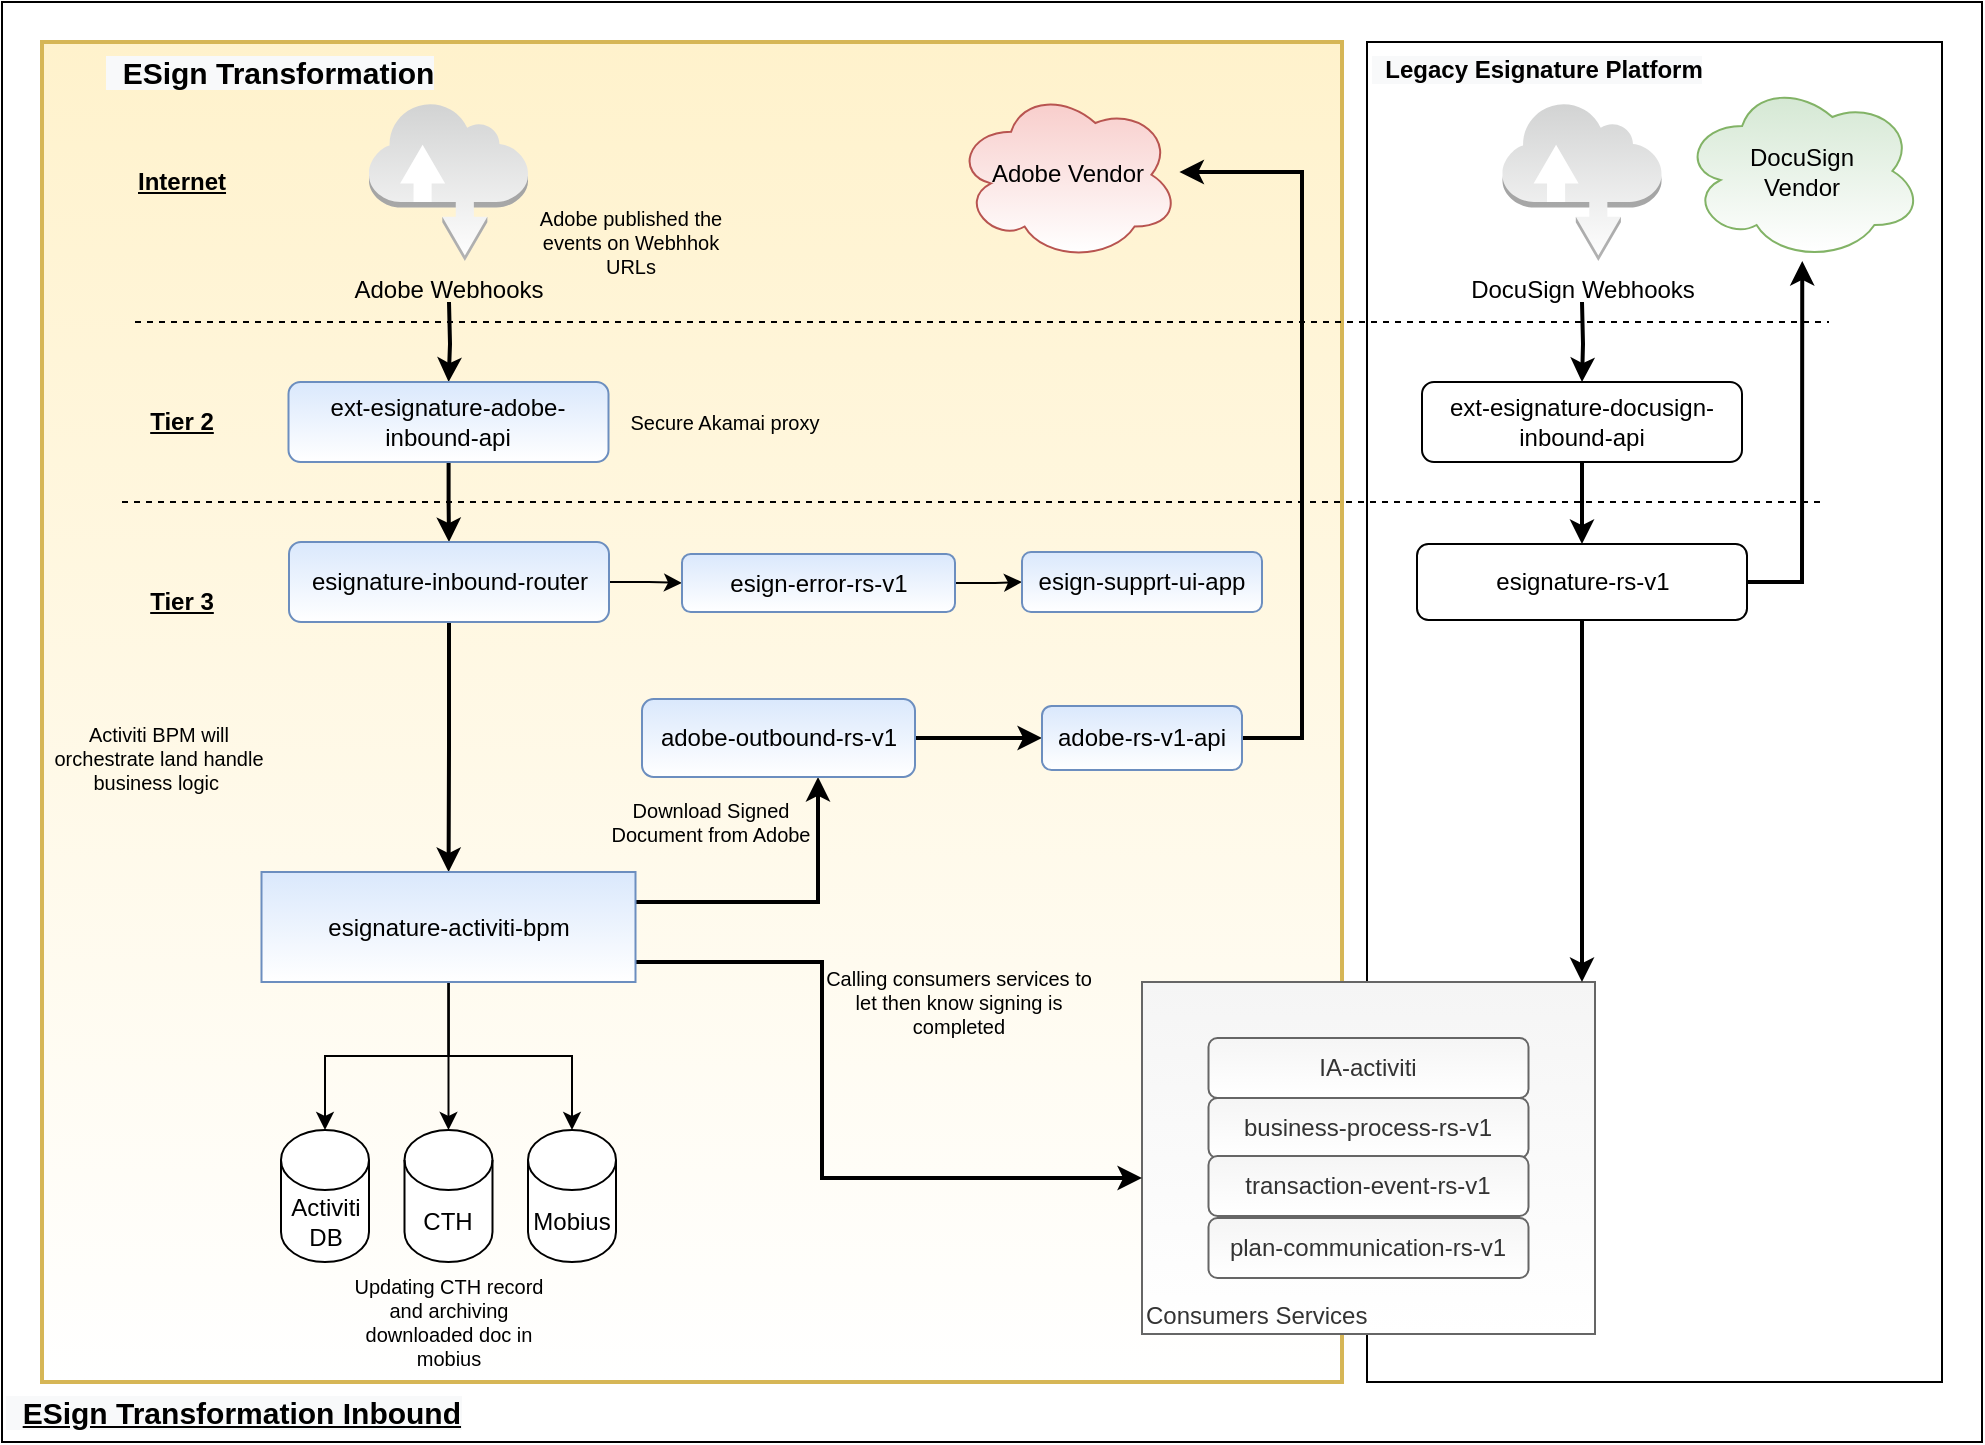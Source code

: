 <mxfile version="14.5.8" type="github">
  <diagram id="gLZ10RqHVhII2BNQGgIZ" name="Page-1">
    <mxGraphModel dx="2272" dy="794" grid="1" gridSize="10" guides="1" tooltips="1" connect="1" arrows="1" fold="1" page="1" pageScale="1" pageWidth="850" pageHeight="1100" math="0" shadow="0">
      <root>
        <object label="" id="0">
          <mxCell />
        </object>
        <mxCell id="1" parent="0" />
        <mxCell id="vrtzPakDpffFBHqEH1uZ-58" value="&lt;span style=&quot;color: rgba(0 , 0 , 0 , 0) ; font-family: monospace ; font-size: 0px&quot;&gt;%3CmxGraphModel%3E%3Croot%3E%3CmxCell%20id%3D%220%22%2F%3E%3CmxCell%20id%3D%221%22%20parent%3D%220%22%2F%3E%3CmxCell%20id%3D%222%22%20value%3D%22%26lt%3Bspan%20style%3D%26quot%3Bcolor%3A%20rgb(0%20%2C%200%20%2C%200)%20%3B%20font-family%3A%20%26amp%3B%2334%3Bhelvetica%26amp%3B%2334%3B%20%3B%20font-size%3A%2015px%20%3B%20font-style%3A%20normal%20%3B%20letter-spacing%3A%20normal%20%3B%20text-align%3A%20left%20%3B%20text-indent%3A%200px%20%3B%20text-transform%3A%20none%20%3B%20word-spacing%3A%200px%20%3B%20background-color%3A%20rgb(248%20%2C%20249%20%2C%20250)%20%3B%20font-weight%3A%20normal%26quot%3B%26gt%3B%26amp%3Bnbsp%3B%26lt%3Bspan%26gt%3B%26amp%3Bnbsp%3B%26lt%3B%2Fspan%26gt%3B%26lt%3B%2Fspan%26gt%3B%26lt%3Bspan%20style%3D%26quot%3Bcolor%3A%20rgb(0%20%2C%200%20%2C%200)%20%3B%20font-family%3A%20%26amp%3B%2334%3Bhelvetica%26amp%3B%2334%3B%20%3B%20font-size%3A%2015px%20%3B%20font-style%3A%20normal%20%3B%20font-weight%3A%20700%20%3B%20letter-spacing%3A%20normal%20%3B%20text-align%3A%20left%20%3B%20text-indent%3A%200px%20%3B%20text-transform%3A%20none%20%3B%20word-spacing%3A%200px%20%3B%20background-color%3A%20rgb(248%20%2C%20249%20%2C%20250)%20%3B%20text-decoration%3A%20underline%20%3B%20display%3A%20inline%20%3B%20float%3A%20none%26quot%3B%26gt%3BESign%20Transformation%20Inbound%26lt%3B%2Fspan%26gt%3B%22%20style%3D%22text%3BwhiteSpace%3Dwrap%3Bhtml%3D1%3B%22%20vertex%3D%221%22%20parent%3D%221%22%3E%3CmxGeometry%20x%3D%22-80%22%20y%3D%2260%22%20width%3D%22240%22%20height%3D%2230%22%20as%3D%22geometry%22%2F%3E%3C%2FmxCell%3E%3C%2Froot%3E%3C%2FmxGraphModel%3E&lt;/span&gt;" style="rounded=0;whiteSpace=wrap;html=1;fontSize=11;align=center;" parent="1" vertex="1">
          <mxGeometry x="-130" y="40" width="990" height="720" as="geometry" />
        </mxCell>
        <mxCell id="nrJ6rMLAvHFEn0qF15uW-3" value="" style="rounded=0;whiteSpace=wrap;html=1;" vertex="1" parent="1">
          <mxGeometry x="552.5" y="60" width="287.5" height="670" as="geometry" />
        </mxCell>
        <mxCell id="nrJ6rMLAvHFEn0qF15uW-2" value="" style="rounded=0;whiteSpace=wrap;html=1;fillColor=#fff2cc;strokeColor=#d6b656;strokeWidth=2;gradientColor=#ffffff;" vertex="1" parent="1">
          <mxGeometry x="-110" y="60" width="650" height="670" as="geometry" />
        </mxCell>
        <mxCell id="vrtzPakDpffFBHqEH1uZ-27" value="Consumers Services" style="rounded=0;whiteSpace=wrap;html=1;verticalAlign=bottom;align=left;fillColor=#f5f5f5;strokeColor=#666666;fontColor=#333333;gradientColor=#ffffff;" parent="1" vertex="1">
          <mxGeometry x="440" y="530" width="226.5" height="176" as="geometry" />
        </mxCell>
        <mxCell id="vrtzPakDpffFBHqEH1uZ-9" style="edgeStyle=orthogonalEdgeStyle;rounded=0;orthogonalLoop=1;jettySize=auto;html=1;strokeWidth=2;" parent="1" target="vrtzPakDpffFBHqEH1uZ-7" edge="1">
          <mxGeometry relative="1" as="geometry">
            <mxPoint x="93.5" y="190" as="sourcePoint" />
          </mxGeometry>
        </mxCell>
        <mxCell id="vrtzPakDpffFBHqEH1uZ-1" value="Adobe Webhooks" style="outlineConnect=0;dashed=0;verticalLabelPosition=bottom;verticalAlign=top;align=center;html=1;shape=mxgraph.aws3.internet;fillColor=#D2D3D3;gradientColor=#ffffff;" parent="1" vertex="1">
          <mxGeometry x="53.5" y="90" width="79.5" height="79.5" as="geometry" />
        </mxCell>
        <mxCell id="vrtzPakDpffFBHqEH1uZ-3" value="" style="endArrow=none;html=1;dashed=1;" parent="1" edge="1">
          <mxGeometry width="50" height="50" relative="1" as="geometry">
            <mxPoint x="-63.5" y="200" as="sourcePoint" />
            <mxPoint x="783.5" y="200" as="targetPoint" />
          </mxGeometry>
        </mxCell>
        <mxCell id="vrtzPakDpffFBHqEH1uZ-4" value="Internet" style="text;html=1;strokeColor=none;fillColor=none;align=center;verticalAlign=middle;whiteSpace=wrap;rounded=0;fontStyle=5" parent="1" vertex="1">
          <mxGeometry x="-60" y="119.75" width="40" height="20" as="geometry" />
        </mxCell>
        <mxCell id="vrtzPakDpffFBHqEH1uZ-6" value="" style="endArrow=none;html=1;dashed=1;" parent="1" edge="1">
          <mxGeometry width="50" height="50" relative="1" as="geometry">
            <mxPoint x="-70" y="290" as="sourcePoint" />
            <mxPoint x="780" y="290" as="targetPoint" />
          </mxGeometry>
        </mxCell>
        <mxCell id="vrtzPakDpffFBHqEH1uZ-12" style="edgeStyle=orthogonalEdgeStyle;rounded=0;orthogonalLoop=1;jettySize=auto;html=1;strokeWidth=2;" parent="1" source="vrtzPakDpffFBHqEH1uZ-7" target="vrtzPakDpffFBHqEH1uZ-11" edge="1">
          <mxGeometry relative="1" as="geometry" />
        </mxCell>
        <mxCell id="vrtzPakDpffFBHqEH1uZ-7" value="ext-esignature-adobe-inbound-api" style="rounded=1;whiteSpace=wrap;html=1;fillColor=#dae8fc;strokeColor=#6c8ebf;gradientColor=#ffffff;" parent="1" vertex="1">
          <mxGeometry x="13.25" y="230" width="160" height="40" as="geometry" />
        </mxCell>
        <mxCell id="vrtzPakDpffFBHqEH1uZ-8" value="&lt;b&gt;&lt;u&gt;Tier 2&lt;/u&gt;&lt;/b&gt;" style="text;html=1;strokeColor=none;fillColor=none;align=center;verticalAlign=middle;whiteSpace=wrap;rounded=0;" parent="1" vertex="1">
          <mxGeometry x="-60" y="240" width="40" height="20" as="geometry" />
        </mxCell>
        <mxCell id="vrtzPakDpffFBHqEH1uZ-10" value="&lt;b&gt;&lt;u&gt;Tier 3&lt;/u&gt;&lt;/b&gt;" style="text;html=1;strokeColor=none;fillColor=none;align=center;verticalAlign=middle;whiteSpace=wrap;rounded=0;" parent="1" vertex="1">
          <mxGeometry x="-60" y="330" width="40" height="20" as="geometry" />
        </mxCell>
        <mxCell id="vrtzPakDpffFBHqEH1uZ-14" style="edgeStyle=orthogonalEdgeStyle;rounded=0;orthogonalLoop=1;jettySize=auto;html=1;strokeWidth=2;" parent="1" source="vrtzPakDpffFBHqEH1uZ-11" target="vrtzPakDpffFBHqEH1uZ-13" edge="1">
          <mxGeometry relative="1" as="geometry" />
        </mxCell>
        <mxCell id="nrJ6rMLAvHFEn0qF15uW-6" style="edgeStyle=orthogonalEdgeStyle;rounded=0;orthogonalLoop=1;jettySize=auto;html=1;" edge="1" parent="1" source="vrtzPakDpffFBHqEH1uZ-11" target="nrJ6rMLAvHFEn0qF15uW-5">
          <mxGeometry relative="1" as="geometry" />
        </mxCell>
        <mxCell id="vrtzPakDpffFBHqEH1uZ-11" value="esignature-inbound-router" style="rounded=1;whiteSpace=wrap;html=1;fillColor=#dae8fc;strokeColor=#6c8ebf;gradientColor=#ffffff;" parent="1" vertex="1">
          <mxGeometry x="13.5" y="310" width="160" height="40" as="geometry" />
        </mxCell>
        <mxCell id="vrtzPakDpffFBHqEH1uZ-21" style="edgeStyle=orthogonalEdgeStyle;rounded=0;orthogonalLoop=1;jettySize=auto;html=1;" parent="1" source="vrtzPakDpffFBHqEH1uZ-13" target="vrtzPakDpffFBHqEH1uZ-20" edge="1">
          <mxGeometry relative="1" as="geometry" />
        </mxCell>
        <mxCell id="vrtzPakDpffFBHqEH1uZ-22" style="edgeStyle=orthogonalEdgeStyle;rounded=0;orthogonalLoop=1;jettySize=auto;html=1;entryX=0.5;entryY=0;entryDx=0;entryDy=0;entryPerimeter=0;" parent="1" source="vrtzPakDpffFBHqEH1uZ-13" target="vrtzPakDpffFBHqEH1uZ-19" edge="1">
          <mxGeometry relative="1" as="geometry" />
        </mxCell>
        <mxCell id="vrtzPakDpffFBHqEH1uZ-34" style="edgeStyle=orthogonalEdgeStyle;rounded=0;orthogonalLoop=1;jettySize=auto;html=1;entryX=0.5;entryY=0;entryDx=0;entryDy=0;entryPerimeter=0;" parent="1" source="vrtzPakDpffFBHqEH1uZ-13" target="vrtzPakDpffFBHqEH1uZ-33" edge="1">
          <mxGeometry relative="1" as="geometry" />
        </mxCell>
        <mxCell id="vrtzPakDpffFBHqEH1uZ-37" style="edgeStyle=orthogonalEdgeStyle;rounded=0;orthogonalLoop=1;jettySize=auto;html=1;strokeWidth=2;" parent="1" source="vrtzPakDpffFBHqEH1uZ-13" target="vrtzPakDpffFBHqEH1uZ-27" edge="1">
          <mxGeometry relative="1" as="geometry">
            <Array as="points">
              <mxPoint x="280" y="520" />
              <mxPoint x="280" y="628" />
            </Array>
          </mxGeometry>
        </mxCell>
        <mxCell id="nrJ6rMLAvHFEn0qF15uW-17" style="edgeStyle=orthogonalEdgeStyle;rounded=0;orthogonalLoop=1;jettySize=auto;html=1;strokeWidth=2;fontSize=12;" edge="1" parent="1" source="vrtzPakDpffFBHqEH1uZ-13" target="vrtzPakDpffFBHqEH1uZ-23">
          <mxGeometry relative="1" as="geometry">
            <Array as="points">
              <mxPoint x="278" y="490" />
            </Array>
          </mxGeometry>
        </mxCell>
        <mxCell id="vrtzPakDpffFBHqEH1uZ-13" value="esignature-activiti-bpm" style="rounded=0;whiteSpace=wrap;html=1;fontSize=12;fillColor=#dae8fc;strokeColor=#6c8ebf;gradientColor=#ffffff;" parent="1" vertex="1">
          <mxGeometry x="-0.25" y="475" width="187" height="55" as="geometry" />
        </mxCell>
        <mxCell id="vrtzPakDpffFBHqEH1uZ-19" value="CTH" style="shape=cylinder3;whiteSpace=wrap;html=1;boundedLbl=1;backgroundOutline=1;size=15;fontSize=12;align=center;" parent="1" vertex="1">
          <mxGeometry x="71.25" y="604" width="44" height="66" as="geometry" />
        </mxCell>
        <mxCell id="vrtzPakDpffFBHqEH1uZ-20" value="Mobius" style="shape=cylinder3;whiteSpace=wrap;html=1;boundedLbl=1;backgroundOutline=1;size=15;fontSize=12;align=center;" parent="1" vertex="1">
          <mxGeometry x="133" y="604" width="44" height="66" as="geometry" />
        </mxCell>
        <mxCell id="nrJ6rMLAvHFEn0qF15uW-7" style="edgeStyle=orthogonalEdgeStyle;rounded=0;orthogonalLoop=1;jettySize=auto;html=1;strokeWidth=2;" edge="1" parent="1" source="vrtzPakDpffFBHqEH1uZ-23" target="vrtzPakDpffFBHqEH1uZ-24">
          <mxGeometry relative="1" as="geometry" />
        </mxCell>
        <mxCell id="vrtzPakDpffFBHqEH1uZ-23" value="adobe-outbound-rs-v1" style="rounded=1;whiteSpace=wrap;html=1;fontSize=12;align=center;fillColor=#dae8fc;strokeColor=#6c8ebf;gradientColor=#ffffff;" parent="1" vertex="1">
          <mxGeometry x="190" y="388.5" width="136.5" height="39" as="geometry" />
        </mxCell>
        <mxCell id="vrtzPakDpffFBHqEH1uZ-52" style="edgeStyle=orthogonalEdgeStyle;rounded=0;orthogonalLoop=1;jettySize=auto;html=1;strokeWidth=2;" parent="1" source="vrtzPakDpffFBHqEH1uZ-24" target="vrtzPakDpffFBHqEH1uZ-38" edge="1">
          <mxGeometry relative="1" as="geometry">
            <Array as="points">
              <mxPoint x="520" y="408" />
              <mxPoint x="520" y="125" />
            </Array>
          </mxGeometry>
        </mxCell>
        <mxCell id="vrtzPakDpffFBHqEH1uZ-24" value="adobe-rs-v1-api" style="rounded=1;whiteSpace=wrap;html=1;fontSize=12;align=center;fillColor=#dae8fc;strokeColor=#6c8ebf;gradientColor=#ffffff;" parent="1" vertex="1">
          <mxGeometry x="390" y="392" width="100" height="32" as="geometry" />
        </mxCell>
        <mxCell id="vrtzPakDpffFBHqEH1uZ-30" value="business-process-rs-v1" style="rounded=1;whiteSpace=wrap;html=1;align=center;fillColor=#f5f5f5;strokeColor=#666666;fontColor=#333333;gradientColor=#ffffff;" parent="1" vertex="1">
          <mxGeometry x="473.25" y="588" width="160" height="30" as="geometry" />
        </mxCell>
        <mxCell id="vrtzPakDpffFBHqEH1uZ-31" value="transaction-event-rs-v1" style="rounded=1;whiteSpace=wrap;html=1;align=center;fillColor=#f5f5f5;strokeColor=#666666;fontColor=#333333;gradientColor=#ffffff;" parent="1" vertex="1">
          <mxGeometry x="473.25" y="617" width="160" height="30" as="geometry" />
        </mxCell>
        <mxCell id="vrtzPakDpffFBHqEH1uZ-32" value="plan-communication-rs-v1" style="rounded=1;whiteSpace=wrap;html=1;align=center;fillColor=#f5f5f5;strokeColor=#666666;fontColor=#333333;gradientColor=#ffffff;" parent="1" vertex="1">
          <mxGeometry x="473.25" y="648" width="160" height="30" as="geometry" />
        </mxCell>
        <mxCell id="vrtzPakDpffFBHqEH1uZ-33" value="Activiti&lt;br&gt;DB" style="shape=cylinder3;whiteSpace=wrap;html=1;boundedLbl=1;backgroundOutline=1;size=15;fontSize=12;align=center;" parent="1" vertex="1">
          <mxGeometry x="9.5" y="604" width="44" height="66" as="geometry" />
        </mxCell>
        <mxCell id="vrtzPakDpffFBHqEH1uZ-38" value="Adobe Vendor" style="ellipse;shape=cloud;whiteSpace=wrap;html=1;fontSize=12;align=center;fillColor=#f8cecc;strokeColor=#b85450;gradientColor=#ffffff;" parent="1" vertex="1">
          <mxGeometry x="346.5" y="83.25" width="112.25" height="86.25" as="geometry" />
        </mxCell>
        <mxCell id="vrtzPakDpffFBHqEH1uZ-46" style="edgeStyle=orthogonalEdgeStyle;rounded=0;orthogonalLoop=1;jettySize=auto;html=1;strokeWidth=2;" parent="1" target="vrtzPakDpffFBHqEH1uZ-44" edge="1">
          <mxGeometry relative="1" as="geometry">
            <mxPoint x="660" y="190" as="sourcePoint" />
          </mxGeometry>
        </mxCell>
        <mxCell id="vrtzPakDpffFBHqEH1uZ-42" value="DocuSign Webhooks" style="outlineConnect=0;dashed=0;verticalLabelPosition=bottom;verticalAlign=top;align=center;html=1;shape=mxgraph.aws3.internet;fillColor=#D2D3D3;gradientColor=#ffffff;" parent="1" vertex="1">
          <mxGeometry x="620.25" y="90" width="79.5" height="79.5" as="geometry" />
        </mxCell>
        <mxCell id="vrtzPakDpffFBHqEH1uZ-50" style="edgeStyle=orthogonalEdgeStyle;rounded=0;orthogonalLoop=1;jettySize=auto;html=1;strokeWidth=2;" parent="1" source="vrtzPakDpffFBHqEH1uZ-43" target="vrtzPakDpffFBHqEH1uZ-27" edge="1">
          <mxGeometry relative="1" as="geometry">
            <Array as="points">
              <mxPoint x="660" y="580" />
            </Array>
          </mxGeometry>
        </mxCell>
        <mxCell id="vrtzPakDpffFBHqEH1uZ-53" style="edgeStyle=orthogonalEdgeStyle;rounded=0;orthogonalLoop=1;jettySize=auto;html=1;strokeWidth=2;" parent="1" source="vrtzPakDpffFBHqEH1uZ-43" target="vrtzPakDpffFBHqEH1uZ-48" edge="1">
          <mxGeometry relative="1" as="geometry">
            <Array as="points">
              <mxPoint x="770" y="330" />
            </Array>
          </mxGeometry>
        </mxCell>
        <mxCell id="vrtzPakDpffFBHqEH1uZ-43" value="esignature-rs-v1" style="rounded=1;whiteSpace=wrap;html=1;fontSize=12;" parent="1" vertex="1">
          <mxGeometry x="577.5" y="311" width="165" height="38" as="geometry" />
        </mxCell>
        <mxCell id="vrtzPakDpffFBHqEH1uZ-47" style="edgeStyle=orthogonalEdgeStyle;rounded=0;orthogonalLoop=1;jettySize=auto;html=1;strokeWidth=2;" parent="1" source="vrtzPakDpffFBHqEH1uZ-44" target="vrtzPakDpffFBHqEH1uZ-43" edge="1">
          <mxGeometry relative="1" as="geometry" />
        </mxCell>
        <mxCell id="vrtzPakDpffFBHqEH1uZ-44" value="ext-esignature-docusign-inbound-api" style="rounded=1;whiteSpace=wrap;html=1;" parent="1" vertex="1">
          <mxGeometry x="580" y="230" width="160" height="40" as="geometry" />
        </mxCell>
        <mxCell id="vrtzPakDpffFBHqEH1uZ-48" value="DocuSign&lt;br&gt;Vendor" style="ellipse;shape=cloud;whiteSpace=wrap;html=1;fontSize=12;align=center;fillColor=#d5e8d4;strokeColor=#82b366;gradientColor=#ffffff;" parent="1" vertex="1">
          <mxGeometry x="710" y="79.5" width="120.25" height="90" as="geometry" />
        </mxCell>
        <mxCell id="vrtzPakDpffFBHqEH1uZ-29" value="IA-activiti" style="rounded=1;whiteSpace=wrap;html=1;align=center;fillColor=#f5f5f5;strokeColor=#666666;fontColor=#333333;gradientColor=#ffffff;" parent="1" vertex="1">
          <mxGeometry x="473.25" y="558" width="160" height="30" as="geometry" />
        </mxCell>
        <mxCell id="vrtzPakDpffFBHqEH1uZ-54" value="&lt;span style=&quot;color: rgb(0 , 0 , 0) ; font-family: &amp;#34;helvetica&amp;#34; ; font-size: 15px ; font-style: normal ; letter-spacing: normal ; text-align: left ; text-indent: 0px ; text-transform: none ; word-spacing: 0px ; background-color: rgb(248 , 249 , 250)&quot;&gt;&amp;nbsp;&amp;nbsp;&lt;/span&gt;&lt;span style=&quot;color: rgb(0 , 0 , 0) ; font-family: &amp;#34;helvetica&amp;#34; ; font-size: 15px ; font-style: normal ; letter-spacing: normal ; text-align: left ; text-indent: 0px ; text-transform: none ; word-spacing: 0px ; background-color: rgb(248 , 249 , 250) ; display: inline ; float: none&quot;&gt;ESign Transformation&lt;/span&gt;" style="text;whiteSpace=wrap;html=1;fontStyle=1" parent="1" vertex="1">
          <mxGeometry x="-80" y="60" width="190" height="30" as="geometry" />
        </mxCell>
        <mxCell id="vrtzPakDpffFBHqEH1uZ-55" value="&lt;b style=&quot;color: rgb(0, 0, 0); font-family: helvetica; font-size: 12px; font-style: normal; letter-spacing: normal; text-align: left; text-indent: 0px; text-transform: none; word-spacing: 0px; background-color: rgb(248, 249, 250);&quot;&gt;&amp;nbsp; Legacy&amp;nbsp;Esignature Platform&lt;/b&gt;" style="text;whiteSpace=wrap;html=1;" parent="1" vertex="1">
          <mxGeometry x="552.5" y="60" width="190" height="30" as="geometry" />
        </mxCell>
        <mxCell id="vrtzPakDpffFBHqEH1uZ-56" value="Adobe published the events on Webhhok URLs" style="text;html=1;strokeColor=none;fillColor=none;align=center;verticalAlign=middle;whiteSpace=wrap;rounded=0;fontSize=10;" parent="1" vertex="1">
          <mxGeometry x="133" y="149.5" width="103" height="20" as="geometry" />
        </mxCell>
        <mxCell id="vrtzPakDpffFBHqEH1uZ-59" value="&lt;span style=&quot;color: rgb(0 , 0 , 0) ; font-family: &amp;#34;helvetica&amp;#34; ; font-size: 15px ; font-style: normal ; letter-spacing: normal ; text-align: left ; text-indent: 0px ; text-transform: none ; word-spacing: 0px ; background-color: rgb(248 , 249 , 250) ; font-weight: normal&quot;&gt;&amp;nbsp;&lt;span&gt;&amp;nbsp;&lt;/span&gt;&lt;/span&gt;&lt;span style=&quot;color: rgb(0 , 0 , 0) ; font-family: &amp;#34;helvetica&amp;#34; ; font-size: 15px ; font-style: normal ; font-weight: 700 ; letter-spacing: normal ; text-align: left ; text-indent: 0px ; text-transform: none ; word-spacing: 0px ; background-color: rgb(248 , 249 , 250) ; text-decoration: underline ; display: inline ; float: none&quot;&gt;ESign Transformation Inbound&lt;/span&gt;" style="text;whiteSpace=wrap;html=1;" parent="1" vertex="1">
          <mxGeometry x="-130" y="730" width="240" height="30" as="geometry" />
        </mxCell>
        <mxCell id="nrJ6rMLAvHFEn0qF15uW-4" value="Secure Akamai proxy" style="text;html=1;strokeColor=none;fillColor=none;align=center;verticalAlign=middle;whiteSpace=wrap;rounded=0;fontSize=10;spacing=-12;spacingRight=0;spacingBottom=0;spacingTop=0;" vertex="1" parent="1">
          <mxGeometry x="173.25" y="240" width="117" height="20" as="geometry" />
        </mxCell>
        <mxCell id="nrJ6rMLAvHFEn0qF15uW-15" style="edgeStyle=orthogonalEdgeStyle;rounded=0;orthogonalLoop=1;jettySize=auto;html=1;strokeWidth=1;fontSize=10;" edge="1" parent="1" source="nrJ6rMLAvHFEn0qF15uW-5" target="nrJ6rMLAvHFEn0qF15uW-14">
          <mxGeometry relative="1" as="geometry" />
        </mxCell>
        <mxCell id="nrJ6rMLAvHFEn0qF15uW-5" value="esign-error-rs-v1" style="rounded=1;whiteSpace=wrap;html=1;fontSize=12;align=center;fillColor=#dae8fc;strokeColor=#6c8ebf;gradientColor=#ffffff;" vertex="1" parent="1">
          <mxGeometry x="210" y="316" width="136.5" height="29" as="geometry" />
        </mxCell>
        <mxCell id="nrJ6rMLAvHFEn0qF15uW-10" value="Activiti BPM will &lt;br&gt;orchestrate land handle business logic&amp;nbsp;" style="text;html=1;strokeColor=none;fillColor=none;align=center;verticalAlign=middle;whiteSpace=wrap;rounded=0;fontSize=10;spacing=-12;spacingRight=0;spacingBottom=0;spacingTop=0;" vertex="1" parent="1">
          <mxGeometry x="-110" y="407.5" width="117" height="20" as="geometry" />
        </mxCell>
        <mxCell id="nrJ6rMLAvHFEn0qF15uW-11" value="Calling consumers services to let then know signing is completed" style="text;html=1;strokeColor=none;fillColor=none;align=center;verticalAlign=middle;whiteSpace=wrap;rounded=0;fontSize=10;spacing=-12;spacingRight=0;spacingBottom=0;spacingTop=0;" vertex="1" parent="1">
          <mxGeometry x="290.25" y="530" width="117" height="20" as="geometry" />
        </mxCell>
        <mxCell id="nrJ6rMLAvHFEn0qF15uW-14" value="esign-supprt-ui-app" style="rounded=1;whiteSpace=wrap;html=1;fontSize=12;fillColor=#dae8fc;strokeColor=#6c8ebf;gradientColor=#ffffff;" vertex="1" parent="1">
          <mxGeometry x="380" y="315" width="120" height="30" as="geometry" />
        </mxCell>
        <mxCell id="nrJ6rMLAvHFEn0qF15uW-18" value="Download Signed Document from Adobe" style="text;html=1;strokeColor=none;fillColor=none;align=center;verticalAlign=middle;whiteSpace=wrap;rounded=0;fontSize=10;" vertex="1" parent="1">
          <mxGeometry x="173.25" y="440" width="103" height="20" as="geometry" />
        </mxCell>
        <mxCell id="nrJ6rMLAvHFEn0qF15uW-19" value="Updating CTH record and archiving downloaded doc in mobius" style="text;html=1;strokeColor=none;fillColor=none;align=center;verticalAlign=middle;whiteSpace=wrap;rounded=0;fontSize=10;" vertex="1" parent="1">
          <mxGeometry x="42" y="690" width="103" height="20" as="geometry" />
        </mxCell>
      </root>
    </mxGraphModel>
  </diagram>
</mxfile>
